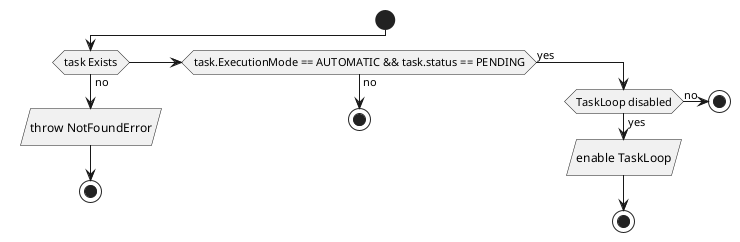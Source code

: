 @startuml

start
if (task Exists) then (no)
  :throw NotFoundError/
  stop
elseif (task.ExecutionMode == AUTOMATIC && task.status == PENDING) then (no)
  stop
else (yes)
    if (TaskLoop disabled) then (no)
      stop
    else (yes)
        :enable TaskLoop/
    stop
endif
@enduml